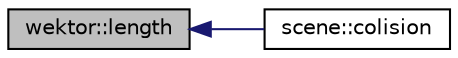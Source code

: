 digraph "wektor::length"
{
  edge [fontname="Helvetica",fontsize="10",labelfontname="Helvetica",labelfontsize="10"];
  node [fontname="Helvetica",fontsize="10",shape=record];
  rankdir="LR";
  Node7 [label="wektor::length",height=0.2,width=0.4,color="black", fillcolor="grey75", style="filled", fontcolor="black"];
  Node7 -> Node8 [dir="back",color="midnightblue",fontsize="10",style="solid",fontname="Helvetica"];
  Node8 [label="scene::colision",height=0.2,width=0.4,color="black", fillcolor="white", style="filled",URL="$classscene.html#a58f4889c5f656a36a4b0e3d28fbddde5",tooltip="sprawdza czy zaszła kolizja "];
}
